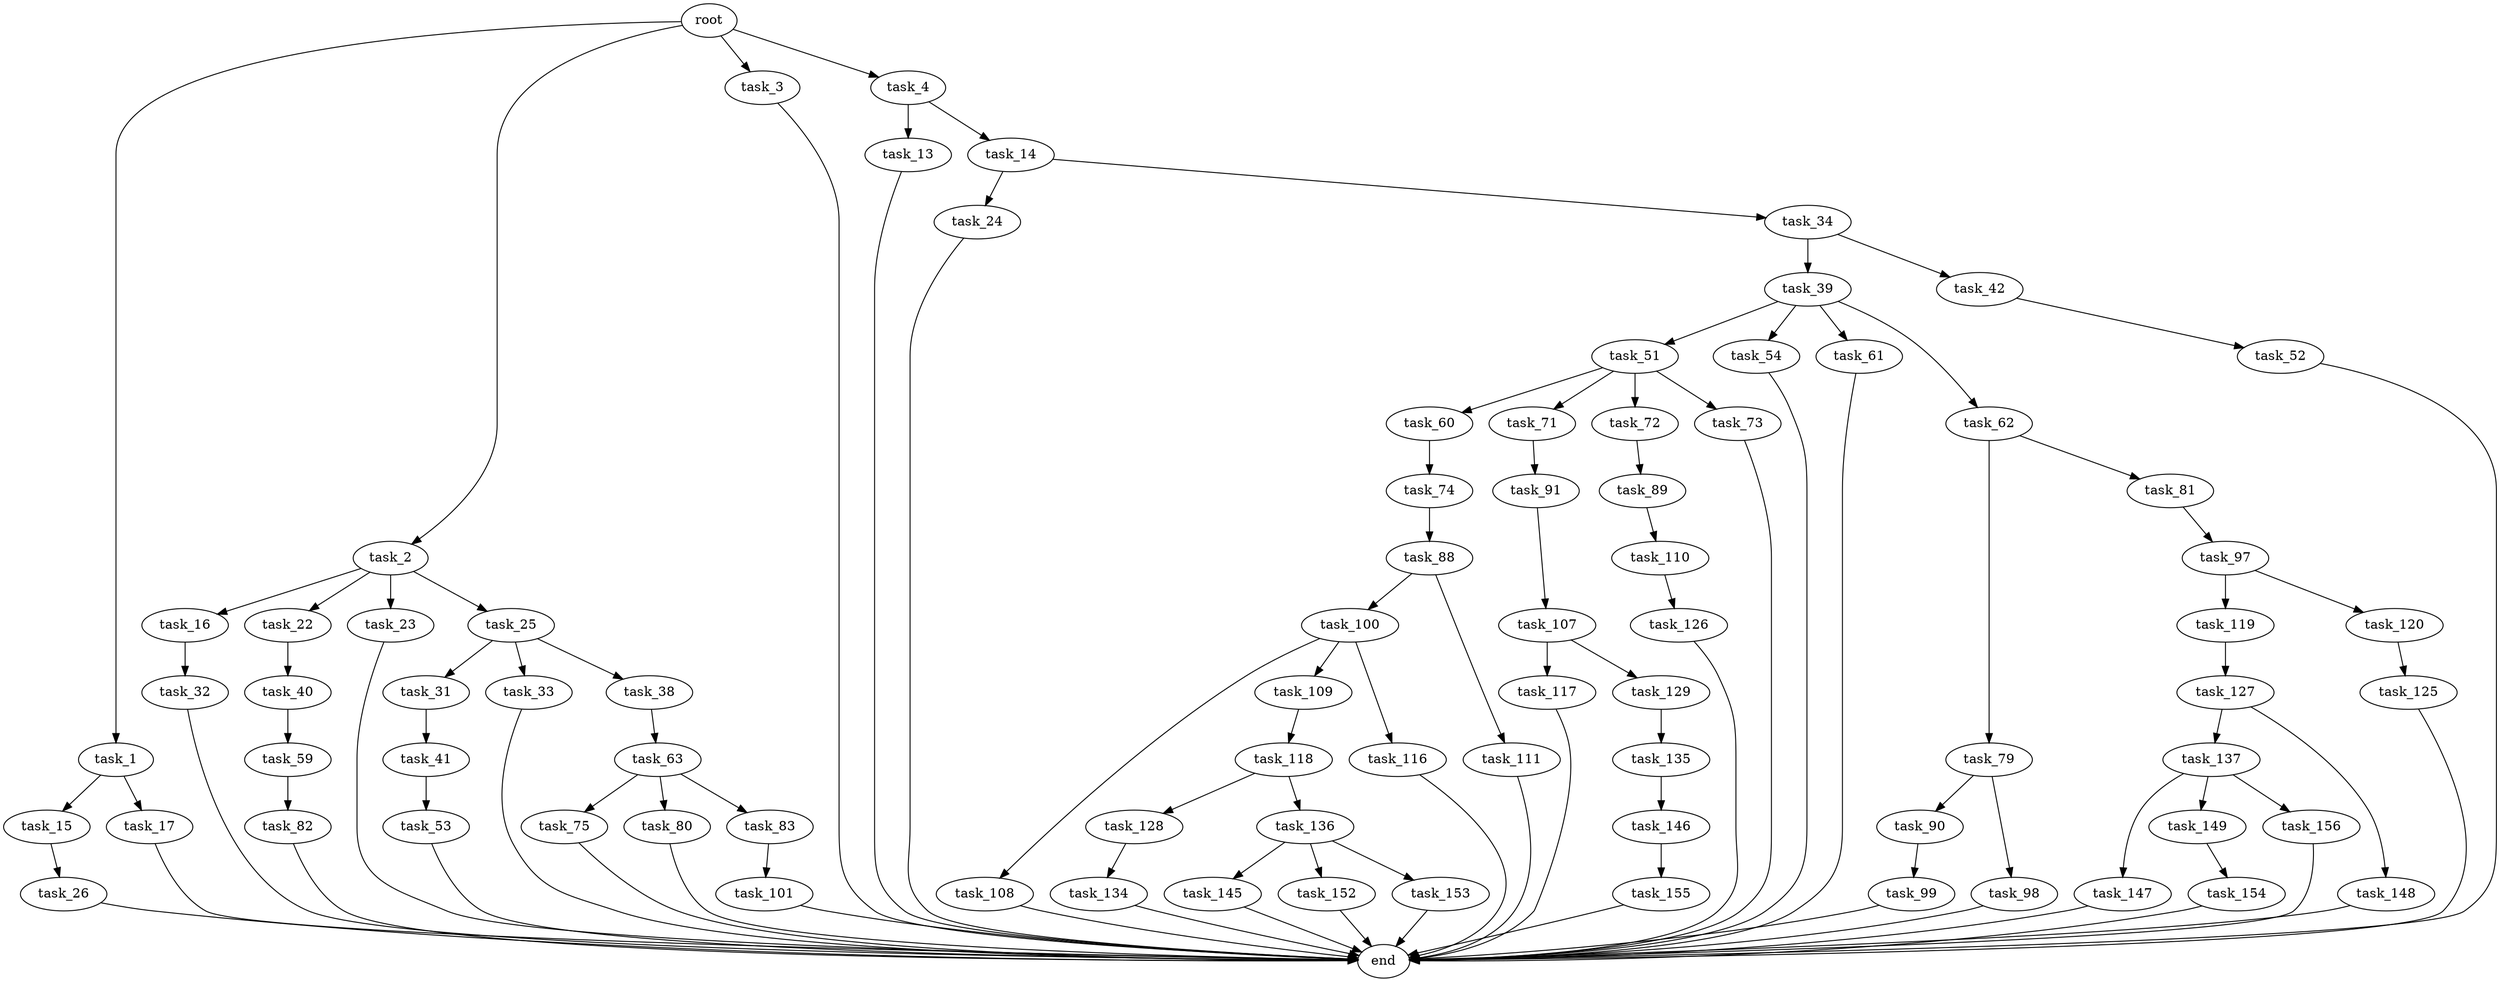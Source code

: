 digraph G {
  root [size="0.000000"];
  task_1 [size="549755813888.000000"];
  task_2 [size="228383855335.000000"];
  task_3 [size="1073741824000.000000"];
  task_4 [size="603263888424.000000"];
  task_13 [size="369257117942.000000"];
  task_14 [size="134217728000.000000"];
  task_15 [size="41531552040.000000"];
  task_16 [size="14271715600.000000"];
  task_17 [size="68719476736.000000"];
  task_22 [size="6148936400.000000"];
  task_23 [size="28991029248.000000"];
  task_24 [size="8589934592.000000"];
  task_25 [size="10768665739.000000"];
  task_26 [size="231928233984.000000"];
  task_31 [size="8589934592.000000"];
  task_32 [size="4677398739.000000"];
  task_33 [size="9120721224.000000"];
  task_34 [size="134217728000.000000"];
  task_38 [size="733526842176.000000"];
  task_39 [size="231928233984.000000"];
  task_40 [size="1284659941.000000"];
  task_41 [size="25396685384.000000"];
  task_42 [size="45476220729.000000"];
  task_51 [size="352585801283.000000"];
  task_52 [size="549755813888.000000"];
  task_53 [size="260423678028.000000"];
  task_54 [size="292767523084.000000"];
  task_59 [size="12920151408.000000"];
  task_60 [size="8429657316.000000"];
  task_61 [size="231928233984.000000"];
  task_62 [size="68719476736.000000"];
  task_63 [size="2063876782.000000"];
  task_71 [size="356598250.000000"];
  task_72 [size="3788170884.000000"];
  task_73 [size="1859578160.000000"];
  task_74 [size="231928233984.000000"];
  task_75 [size="368293445632.000000"];
  task_79 [size="541543390600.000000"];
  task_80 [size="422411606928.000000"];
  task_81 [size="2426513313.000000"];
  task_82 [size="3955791043.000000"];
  task_83 [size="68719476736.000000"];
  task_88 [size="67677220068.000000"];
  task_89 [size="29795724510.000000"];
  task_90 [size="326517428115.000000"];
  task_91 [size="22685435287.000000"];
  task_97 [size="134217728000.000000"];
  task_98 [size="352177206217.000000"];
  task_99 [size="8589934592.000000"];
  task_100 [size="134217728000.000000"];
  task_101 [size="27612261436.000000"];
  task_107 [size="2436358445.000000"];
  task_108 [size="1066759648781.000000"];
  task_109 [size="2950863021.000000"];
  task_110 [size="257858411284.000000"];
  task_111 [size="68719476736.000000"];
  task_116 [size="112382197677.000000"];
  task_117 [size="234118664397.000000"];
  task_118 [size="663575546134.000000"];
  task_119 [size="132033272253.000000"];
  task_120 [size="1332653891.000000"];
  task_125 [size="3429489339.000000"];
  task_126 [size="695330724393.000000"];
  task_127 [size="522485997336.000000"];
  task_128 [size="8589934592.000000"];
  task_129 [size="231928233984.000000"];
  task_134 [size="84596178499.000000"];
  task_135 [size="218388114651.000000"];
  task_136 [size="562948949661.000000"];
  task_137 [size="368293445632.000000"];
  task_145 [size="15082297745.000000"];
  task_146 [size="134217728000.000000"];
  task_147 [size="573623969524.000000"];
  task_148 [size="4758264191.000000"];
  task_149 [size="61775206079.000000"];
  task_152 [size="28991029248.000000"];
  task_153 [size="22004380796.000000"];
  task_154 [size="549755813888.000000"];
  task_155 [size="23880974525.000000"];
  task_156 [size="35731520473.000000"];
  end [size="0.000000"];

  root -> task_1 [size="1.000000"];
  root -> task_2 [size="1.000000"];
  root -> task_3 [size="1.000000"];
  root -> task_4 [size="1.000000"];
  task_1 -> task_15 [size="536870912.000000"];
  task_1 -> task_17 [size="536870912.000000"];
  task_2 -> task_16 [size="209715200.000000"];
  task_2 -> task_22 [size="209715200.000000"];
  task_2 -> task_23 [size="209715200.000000"];
  task_2 -> task_25 [size="209715200.000000"];
  task_3 -> end [size="1.000000"];
  task_4 -> task_13 [size="536870912.000000"];
  task_4 -> task_14 [size="536870912.000000"];
  task_13 -> end [size="1.000000"];
  task_14 -> task_24 [size="209715200.000000"];
  task_14 -> task_34 [size="209715200.000000"];
  task_15 -> task_26 [size="75497472.000000"];
  task_16 -> task_32 [size="838860800.000000"];
  task_17 -> end [size="1.000000"];
  task_22 -> task_40 [size="134217728.000000"];
  task_23 -> end [size="1.000000"];
  task_24 -> end [size="1.000000"];
  task_25 -> task_31 [size="33554432.000000"];
  task_25 -> task_33 [size="33554432.000000"];
  task_25 -> task_38 [size="33554432.000000"];
  task_26 -> end [size="1.000000"];
  task_31 -> task_41 [size="33554432.000000"];
  task_32 -> end [size="1.000000"];
  task_33 -> end [size="1.000000"];
  task_34 -> task_39 [size="209715200.000000"];
  task_34 -> task_42 [size="209715200.000000"];
  task_38 -> task_63 [size="838860800.000000"];
  task_39 -> task_51 [size="301989888.000000"];
  task_39 -> task_54 [size="301989888.000000"];
  task_39 -> task_61 [size="301989888.000000"];
  task_39 -> task_62 [size="301989888.000000"];
  task_40 -> task_59 [size="75497472.000000"];
  task_41 -> task_53 [size="679477248.000000"];
  task_42 -> task_52 [size="838860800.000000"];
  task_51 -> task_60 [size="838860800.000000"];
  task_51 -> task_71 [size="838860800.000000"];
  task_51 -> task_72 [size="838860800.000000"];
  task_51 -> task_73 [size="838860800.000000"];
  task_52 -> end [size="1.000000"];
  task_53 -> end [size="1.000000"];
  task_54 -> end [size="1.000000"];
  task_59 -> task_82 [size="209715200.000000"];
  task_60 -> task_74 [size="209715200.000000"];
  task_61 -> end [size="1.000000"];
  task_62 -> task_79 [size="134217728.000000"];
  task_62 -> task_81 [size="134217728.000000"];
  task_63 -> task_75 [size="33554432.000000"];
  task_63 -> task_80 [size="33554432.000000"];
  task_63 -> task_83 [size="33554432.000000"];
  task_71 -> task_91 [size="33554432.000000"];
  task_72 -> task_89 [size="134217728.000000"];
  task_73 -> end [size="1.000000"];
  task_74 -> task_88 [size="301989888.000000"];
  task_75 -> end [size="1.000000"];
  task_79 -> task_90 [size="679477248.000000"];
  task_79 -> task_98 [size="679477248.000000"];
  task_80 -> end [size="1.000000"];
  task_81 -> task_97 [size="75497472.000000"];
  task_82 -> end [size="1.000000"];
  task_83 -> task_101 [size="134217728.000000"];
  task_88 -> task_100 [size="75497472.000000"];
  task_88 -> task_111 [size="75497472.000000"];
  task_89 -> task_110 [size="838860800.000000"];
  task_90 -> task_99 [size="209715200.000000"];
  task_91 -> task_107 [size="536870912.000000"];
  task_97 -> task_119 [size="209715200.000000"];
  task_97 -> task_120 [size="209715200.000000"];
  task_98 -> end [size="1.000000"];
  task_99 -> end [size="1.000000"];
  task_100 -> task_108 [size="209715200.000000"];
  task_100 -> task_109 [size="209715200.000000"];
  task_100 -> task_116 [size="209715200.000000"];
  task_101 -> end [size="1.000000"];
  task_107 -> task_117 [size="75497472.000000"];
  task_107 -> task_129 [size="75497472.000000"];
  task_108 -> end [size="1.000000"];
  task_109 -> task_118 [size="134217728.000000"];
  task_110 -> task_126 [size="411041792.000000"];
  task_111 -> end [size="1.000000"];
  task_116 -> end [size="1.000000"];
  task_117 -> end [size="1.000000"];
  task_118 -> task_128 [size="679477248.000000"];
  task_118 -> task_136 [size="679477248.000000"];
  task_119 -> task_127 [size="134217728.000000"];
  task_120 -> task_125 [size="33554432.000000"];
  task_125 -> end [size="1.000000"];
  task_126 -> end [size="1.000000"];
  task_127 -> task_137 [size="679477248.000000"];
  task_127 -> task_148 [size="679477248.000000"];
  task_128 -> task_134 [size="33554432.000000"];
  task_129 -> task_135 [size="301989888.000000"];
  task_134 -> end [size="1.000000"];
  task_135 -> task_146 [size="301989888.000000"];
  task_136 -> task_145 [size="536870912.000000"];
  task_136 -> task_152 [size="536870912.000000"];
  task_136 -> task_153 [size="536870912.000000"];
  task_137 -> task_147 [size="411041792.000000"];
  task_137 -> task_149 [size="411041792.000000"];
  task_137 -> task_156 [size="411041792.000000"];
  task_145 -> end [size="1.000000"];
  task_146 -> task_155 [size="209715200.000000"];
  task_147 -> end [size="1.000000"];
  task_148 -> end [size="1.000000"];
  task_149 -> task_154 [size="75497472.000000"];
  task_152 -> end [size="1.000000"];
  task_153 -> end [size="1.000000"];
  task_154 -> end [size="1.000000"];
  task_155 -> end [size="1.000000"];
  task_156 -> end [size="1.000000"];
}
